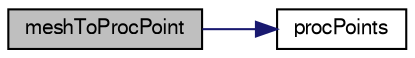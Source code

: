 digraph "meshToProcPoint"
{
  bgcolor="transparent";
  edge [fontname="FreeSans",fontsize="10",labelfontname="FreeSans",labelfontsize="10"];
  node [fontname="FreeSans",fontsize="10",shape=record];
  rankdir="LR";
  Node29 [label="meshToProcPoint",height=0.2,width=0.4,color="black", fillcolor="grey75", style="filled", fontcolor="black"];
  Node29 -> Node30 [color="midnightblue",fontsize="10",style="solid",fontname="FreeSans"];
  Node30 [label="procPoints",height=0.2,width=0.4,color="black",URL="$a27342.html#a048145afd528f63ff3cad1a3b16d6b1d",tooltip="procPoints is per point the connected points (in "];
}
